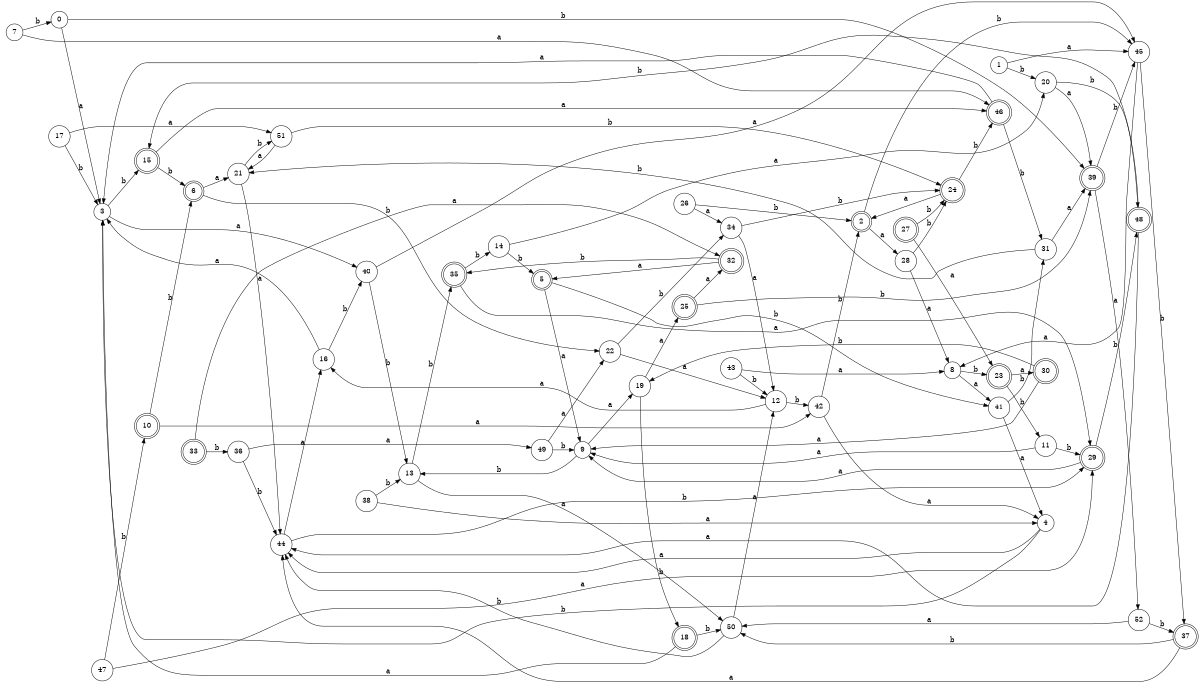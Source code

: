digraph n43_6 {
__start0 [label="" shape="none"];

rankdir=LR;
size="8,5";

s0 [style="filled", color="black", fillcolor="white" shape="circle", label="0"];
s1 [style="filled", color="black", fillcolor="white" shape="circle", label="1"];
s2 [style="rounded,filled", color="black", fillcolor="white" shape="doublecircle", label="2"];
s3 [style="filled", color="black", fillcolor="white" shape="circle", label="3"];
s4 [style="filled", color="black", fillcolor="white" shape="circle", label="4"];
s5 [style="rounded,filled", color="black", fillcolor="white" shape="doublecircle", label="5"];
s6 [style="rounded,filled", color="black", fillcolor="white" shape="doublecircle", label="6"];
s7 [style="filled", color="black", fillcolor="white" shape="circle", label="7"];
s8 [style="filled", color="black", fillcolor="white" shape="circle", label="8"];
s9 [style="filled", color="black", fillcolor="white" shape="circle", label="9"];
s10 [style="rounded,filled", color="black", fillcolor="white" shape="doublecircle", label="10"];
s11 [style="filled", color="black", fillcolor="white" shape="circle", label="11"];
s12 [style="filled", color="black", fillcolor="white" shape="circle", label="12"];
s13 [style="filled", color="black", fillcolor="white" shape="circle", label="13"];
s14 [style="filled", color="black", fillcolor="white" shape="circle", label="14"];
s15 [style="rounded,filled", color="black", fillcolor="white" shape="doublecircle", label="15"];
s16 [style="filled", color="black", fillcolor="white" shape="circle", label="16"];
s17 [style="filled", color="black", fillcolor="white" shape="circle", label="17"];
s18 [style="rounded,filled", color="black", fillcolor="white" shape="doublecircle", label="18"];
s19 [style="filled", color="black", fillcolor="white" shape="circle", label="19"];
s20 [style="filled", color="black", fillcolor="white" shape="circle", label="20"];
s21 [style="filled", color="black", fillcolor="white" shape="circle", label="21"];
s22 [style="filled", color="black", fillcolor="white" shape="circle", label="22"];
s23 [style="rounded,filled", color="black", fillcolor="white" shape="doublecircle", label="23"];
s24 [style="rounded,filled", color="black", fillcolor="white" shape="doublecircle", label="24"];
s25 [style="rounded,filled", color="black", fillcolor="white" shape="doublecircle", label="25"];
s26 [style="filled", color="black", fillcolor="white" shape="circle", label="26"];
s27 [style="rounded,filled", color="black", fillcolor="white" shape="doublecircle", label="27"];
s28 [style="filled", color="black", fillcolor="white" shape="circle", label="28"];
s29 [style="rounded,filled", color="black", fillcolor="white" shape="doublecircle", label="29"];
s30 [style="rounded,filled", color="black", fillcolor="white" shape="doublecircle", label="30"];
s31 [style="filled", color="black", fillcolor="white" shape="circle", label="31"];
s32 [style="rounded,filled", color="black", fillcolor="white" shape="doublecircle", label="32"];
s33 [style="rounded,filled", color="black", fillcolor="white" shape="doublecircle", label="33"];
s34 [style="filled", color="black", fillcolor="white" shape="circle", label="34"];
s35 [style="rounded,filled", color="black", fillcolor="white" shape="doublecircle", label="35"];
s36 [style="filled", color="black", fillcolor="white" shape="circle", label="36"];
s37 [style="rounded,filled", color="black", fillcolor="white" shape="doublecircle", label="37"];
s38 [style="filled", color="black", fillcolor="white" shape="circle", label="38"];
s39 [style="rounded,filled", color="black", fillcolor="white" shape="doublecircle", label="39"];
s40 [style="filled", color="black", fillcolor="white" shape="circle", label="40"];
s41 [style="filled", color="black", fillcolor="white" shape="circle", label="41"];
s42 [style="filled", color="black", fillcolor="white" shape="circle", label="42"];
s43 [style="filled", color="black", fillcolor="white" shape="circle", label="43"];
s44 [style="filled", color="black", fillcolor="white" shape="circle", label="44"];
s45 [style="filled", color="black", fillcolor="white" shape="circle", label="45"];
s46 [style="rounded,filled", color="black", fillcolor="white" shape="doublecircle", label="46"];
s47 [style="filled", color="black", fillcolor="white" shape="circle", label="47"];
s48 [style="rounded,filled", color="black", fillcolor="white" shape="doublecircle", label="48"];
s49 [style="filled", color="black", fillcolor="white" shape="circle", label="49"];
s50 [style="filled", color="black", fillcolor="white" shape="circle", label="50"];
s51 [style="filled", color="black", fillcolor="white" shape="circle", label="51"];
s52 [style="filled", color="black", fillcolor="white" shape="circle", label="52"];
s0 -> s3 [label="a"];
s0 -> s39 [label="b"];
s1 -> s45 [label="a"];
s1 -> s20 [label="b"];
s2 -> s28 [label="a"];
s2 -> s45 [label="b"];
s3 -> s40 [label="a"];
s3 -> s15 [label="b"];
s4 -> s44 [label="a"];
s4 -> s3 [label="b"];
s5 -> s9 [label="a"];
s5 -> s41 [label="b"];
s6 -> s21 [label="a"];
s6 -> s22 [label="b"];
s7 -> s46 [label="a"];
s7 -> s0 [label="b"];
s8 -> s41 [label="a"];
s8 -> s23 [label="b"];
s9 -> s19 [label="a"];
s9 -> s13 [label="b"];
s10 -> s42 [label="a"];
s10 -> s6 [label="b"];
s11 -> s9 [label="a"];
s11 -> s29 [label="b"];
s12 -> s16 [label="a"];
s12 -> s42 [label="b"];
s13 -> s50 [label="a"];
s13 -> s35 [label="b"];
s14 -> s20 [label="a"];
s14 -> s5 [label="b"];
s15 -> s46 [label="a"];
s15 -> s6 [label="b"];
s16 -> s3 [label="a"];
s16 -> s40 [label="b"];
s17 -> s51 [label="a"];
s17 -> s3 [label="b"];
s18 -> s3 [label="a"];
s18 -> s50 [label="b"];
s19 -> s25 [label="a"];
s19 -> s18 [label="b"];
s20 -> s39 [label="a"];
s20 -> s48 [label="b"];
s21 -> s44 [label="a"];
s21 -> s51 [label="b"];
s22 -> s12 [label="a"];
s22 -> s34 [label="b"];
s23 -> s30 [label="a"];
s23 -> s11 [label="b"];
s24 -> s2 [label="a"];
s24 -> s46 [label="b"];
s25 -> s32 [label="a"];
s25 -> s39 [label="b"];
s26 -> s34 [label="a"];
s26 -> s2 [label="b"];
s27 -> s23 [label="a"];
s27 -> s24 [label="b"];
s28 -> s8 [label="a"];
s28 -> s24 [label="b"];
s29 -> s9 [label="a"];
s29 -> s48 [label="b"];
s30 -> s9 [label="a"];
s30 -> s19 [label="b"];
s31 -> s39 [label="a"];
s31 -> s21 [label="b"];
s32 -> s5 [label="a"];
s32 -> s35 [label="b"];
s33 -> s32 [label="a"];
s33 -> s36 [label="b"];
s34 -> s12 [label="a"];
s34 -> s24 [label="b"];
s35 -> s29 [label="a"];
s35 -> s14 [label="b"];
s36 -> s49 [label="a"];
s36 -> s44 [label="b"];
s37 -> s44 [label="a"];
s37 -> s50 [label="b"];
s38 -> s4 [label="a"];
s38 -> s13 [label="b"];
s39 -> s52 [label="a"];
s39 -> s45 [label="b"];
s40 -> s45 [label="a"];
s40 -> s13 [label="b"];
s41 -> s4 [label="a"];
s41 -> s31 [label="b"];
s42 -> s4 [label="a"];
s42 -> s2 [label="b"];
s43 -> s8 [label="a"];
s43 -> s12 [label="b"];
s44 -> s16 [label="a"];
s44 -> s29 [label="b"];
s45 -> s8 [label="a"];
s45 -> s37 [label="b"];
s46 -> s3 [label="a"];
s46 -> s31 [label="b"];
s47 -> s29 [label="a"];
s47 -> s10 [label="b"];
s48 -> s44 [label="a"];
s48 -> s15 [label="b"];
s49 -> s22 [label="a"];
s49 -> s9 [label="b"];
s50 -> s12 [label="a"];
s50 -> s44 [label="b"];
s51 -> s21 [label="a"];
s51 -> s24 [label="b"];
s52 -> s50 [label="a"];
s52 -> s37 [label="b"];

}